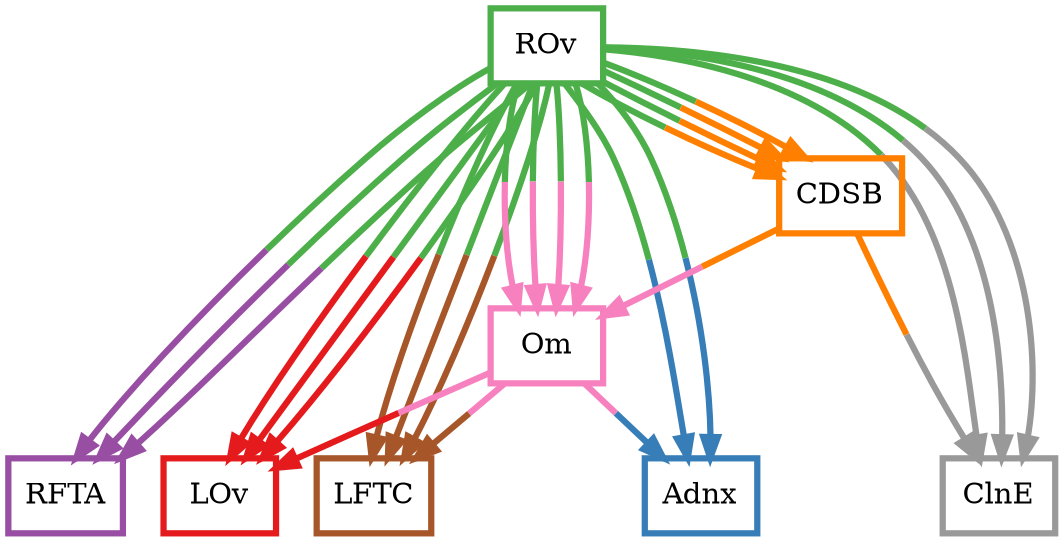 digraph barS {
	{
		rank=same
	7 [shape=box,penwidth=3,colorscheme=set19,color=3,label="ROv"]
	}
	{
		rank=same
		6 [shape=box,penwidth=3,colorscheme=set19,color=4,label="RFTA"]
		4 [shape=box,penwidth=3,colorscheme=set19,color=1,label="LOv"]
		3 [shape=box,penwidth=3,colorscheme=set19,color=7,label="LFTC"]
		2 [shape=box,penwidth=3,colorscheme=set19,color=9,label="ClnE"]
		0 [shape=box,penwidth=3,colorscheme=set19,color=2,label="Adnx"]
	}
	5 [shape=box,penwidth=3,colorscheme=set19,color=8,label="Om"]
	1 [shape=box,penwidth=3,colorscheme=set19,color=5,label="CDSB"]
	7 -> 1 [penwidth=3,colorscheme=set19,color="3;0.5:5"]
	7 -> 5 [penwidth=3,colorscheme=set19,color="3;0.5:8"]
	7 -> 1 [penwidth=3,colorscheme=set19,color="3;0.5:5"]
	7 -> 2 [penwidth=3,colorscheme=set19,color="3;0.5:9"]
	7 -> 0 [penwidth=3,colorscheme=set19,color="3;0.5:2"]
	7 -> 3 [penwidth=3,colorscheme=set19,color="3;0.5:7"]
	7 -> 4 [penwidth=3,colorscheme=set19,color="3;0.5:1"]
	7 -> 6 [penwidth=3,colorscheme=set19,color="3;0.5:4"]
	7 -> 5 [penwidth=3,colorscheme=set19,color="3;0.5:8"]
	7 -> 1 [penwidth=3,colorscheme=set19,color="3;0.5:5"]
	7 -> 2 [penwidth=3,colorscheme=set19,color="3;0.5:9"]
	7 -> 0 [penwidth=3,colorscheme=set19,color="3;0.5:2"]
	7 -> 3 [penwidth=3,colorscheme=set19,color="3;0.5:7"]
	7 -> 4 [penwidth=3,colorscheme=set19,color="3;0.5:1"]
	7 -> 6 [penwidth=3,colorscheme=set19,color="3;0.5:4"]
	7 -> 5 [penwidth=3,colorscheme=set19,color="3;0.5:8"]
	7 -> 5 [penwidth=3,colorscheme=set19,color="3;0.5:8"]
	7 -> 1 [penwidth=3,colorscheme=set19,color="3;0.5:5"]
	7 -> 2 [penwidth=3,colorscheme=set19,color="3;0.5:9"]
	7 -> 3 [penwidth=3,colorscheme=set19,color="3;0.5:7"]
	7 -> 4 [penwidth=3,colorscheme=set19,color="3;0.5:1"]
	7 -> 6 [penwidth=3,colorscheme=set19,color="3;0.5:4"]
	5 -> 0 [penwidth=3,colorscheme=set19,color="8;0.5:2"]
	5 -> 3 [penwidth=3,colorscheme=set19,color="8;0.5:7"]
	5 -> 4 [penwidth=3,colorscheme=set19,color="8;0.5:1"]
	1 -> 5 [penwidth=3,colorscheme=set19,color="5;0.5:8"]
	1 -> 2 [penwidth=3,colorscheme=set19,color="5;0.5:9"]
}
